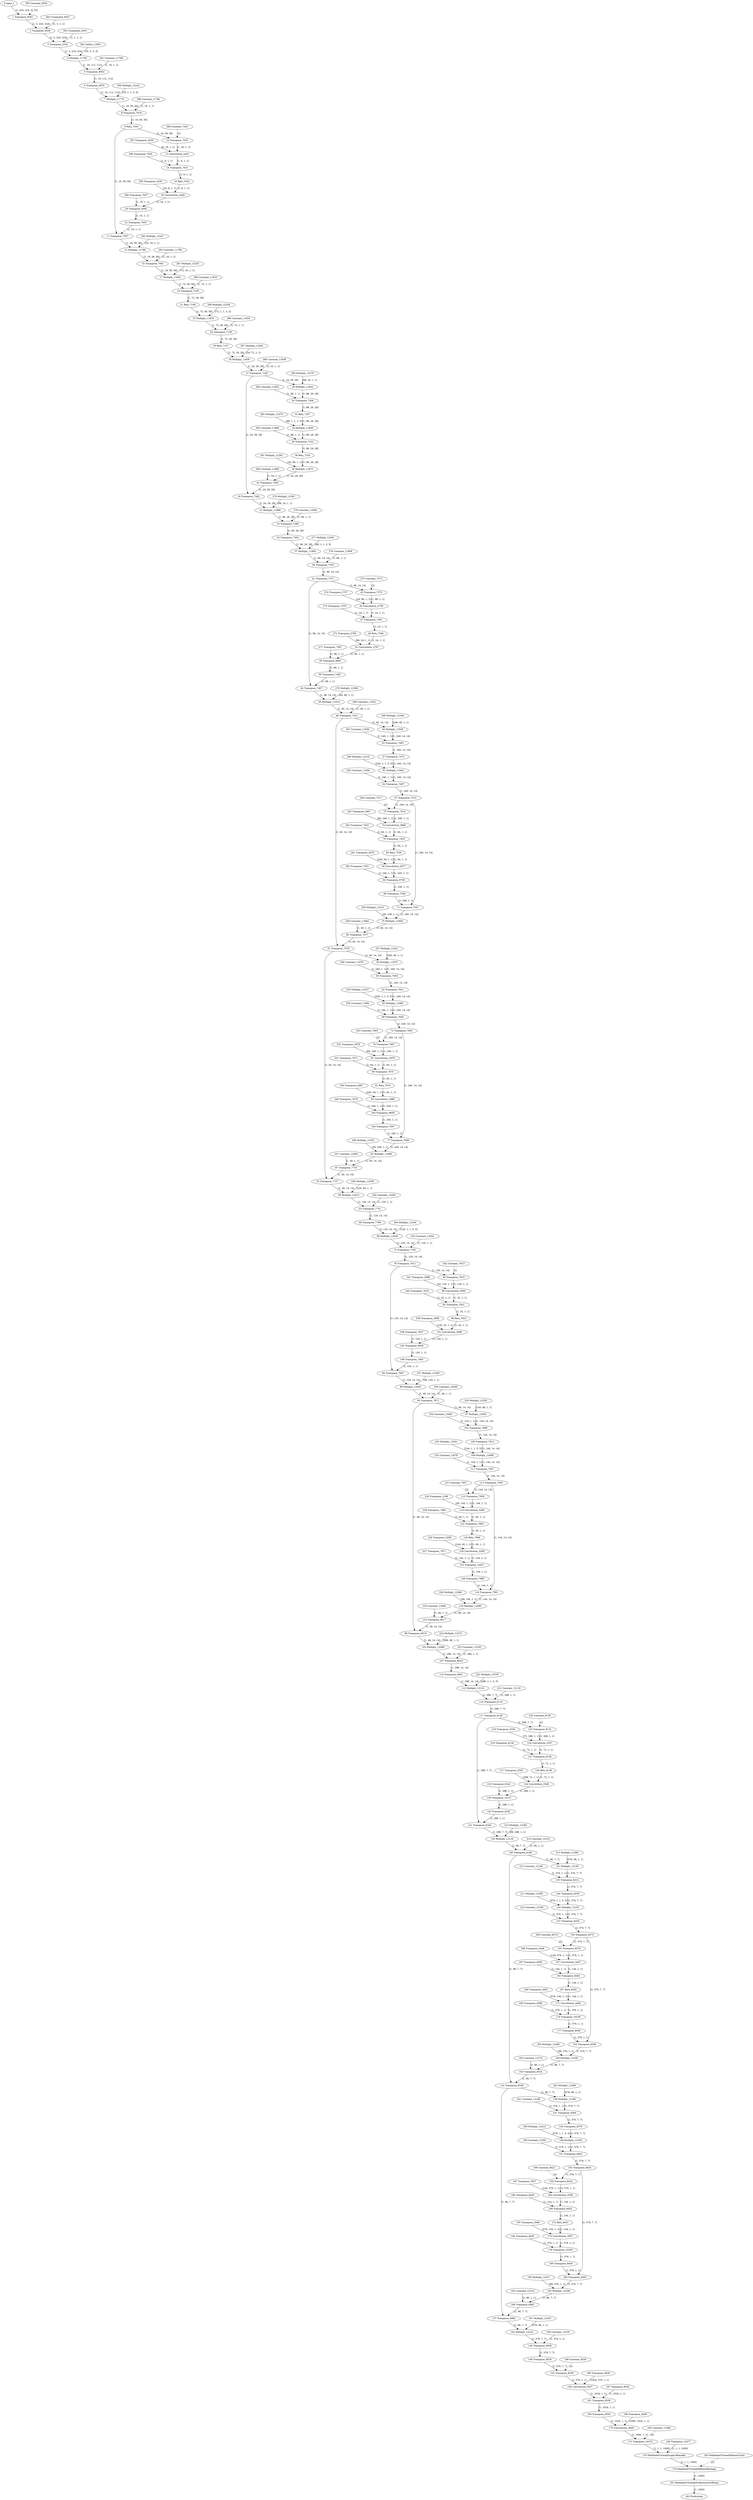 strict digraph  {
"0 input_1" [id=0, type=Parameter];
"1 Transpose_9545" [id=1, type=Transpose];
"2 Transpose_9539" [id=2, type=Multiply];
"3 Transpose_2342" [id=3, type=Add];
"4 Multiply_11760" [id=4, type=Convolution];
"5 Transpose_6952" [id=5, type=Add];
"6 Transpose_6970" [id=6, type=HSwish];
"7 Multiply_11774" [id=7, type=GroupConvolution];
"8 Transpose_7019" [id=8, type=Add];
"9 Relu_7020" [id=9, type=Relu];
"10 Transpose_7025" [id=10, type=ReduceMean];
"11 Transpose_7057" [id=11, type=Multiply];
"12 Convolution_2431" [id=12, type=Convolution];
"13 Multiply_11788" [id=13, type=Convolution];
"14 Transpose_7031" [id=14, type=Add];
"15 Transpose_7081" [id=15, type=Add];
"16 Relu_7032" [id=16, type=Relu];
"17 Multiply_11802" [id=17, type=Convolution];
"18 Convolution_2440" [id=18, type=Convolution];
"19 Transpose_7105" [id=19, type=Add];
"20 Transpose_9591" [id=20, type=Add];
"21 Relu_7106" [id=21, type=Relu];
"22 Transpose_7055" [id=22, type=HSigmoid];
"23 Multiply_11816" [id=23, type=GroupConvolution];
"24 Transpose_7156" [id=24, type=Add];
"25 Relu_7157" [id=25, type=Relu];
"26 Multiply_11830" [id=26, type=Convolution];
"27 Transpose_7182" [id=27, type=Add];
"28 Multiply_11844" [id=28, type=Convolution];
"29 Transpose_7262" [id=29, type=Add];
"30 Transpose_7206" [id=30, type=Add];
"31 Multiply_11886" [id=31, type=Convolution];
"32 Relu_7207" [id=32, type=Relu];
"33 Transpose_7286" [id=33, type=Add];
"34 Multiply_11858" [id=34, type=GroupConvolution];
"35 Transpose_7304" [id=35, type=HSwish];
"36 Transpose_7232" [id=36, type=Add];
"37 Multiply_11900" [id=37, type=GroupConvolution];
"38 Relu_7233" [id=38, type=Relu];
"39 Transpose_7353" [id=39, type=Add];
"40 Multiply_11872" [id=40, type=Convolution];
"41 Transpose_7371" [id=41, type=HSwish];
"42 Transpose_7260" [id=42, type=Add];
"43 Transpose_7375" [id=43, type=ReduceMean];
"44 Transpose_7407" [id=44, type=Multiply];
"45 Convolution_2758" [id=45, type=Convolution];
"46 Multiply_11914" [id=46, type=Convolution];
"47 Transpose_7381" [id=47, type=Add];
"48 Transpose_7431" [id=48, type=Add];
"49 Relu_7382" [id=49, type=Relu];
"50 Multiply_11928" [id=50, type=Convolution];
"51 Transpose_7579" [id=51, type=Add];
"52 Convolution_2767" [id=52, type=Convolution];
"53 Transpose_7455" [id=53, type=Add];
"54 Multiply_11970" [id=54, type=Convolution];
"55 Transpose_7727" [id=55, type=Add];
"56 Transpose_9691" [id=56, type=Add];
"57 Transpose_7473" [id=57, type=HSwish];
"58 Transpose_7603" [id=58, type=Add];
"59 Multiply_12012" [id=59, type=Convolution];
"60 Transpose_7405" [id=60, type=HSigmoid];
"61 Multiply_11942" [id=61, type=GroupConvolution];
"62 Transpose_7621" [id=62, type=HSwish];
"63 Transpose_7751" [id=63, type=Add];
"64 Transpose_7497" [id=64, type=Add];
"65 Multiply_11984" [id=65, type=GroupConvolution];
"66 Transpose_7769" [id=66, type=HSwish];
"67 Transpose_7515" [id=67, type=HSwish];
"68 Transpose_7645" [id=68, type=Add];
"69 Multiply_12026" [id=69, type=GroupConvolution];
"70 Transpose_7519" [id=70, type=ReduceMean];
"71 Transpose_7551" [id=71, type=Multiply];
"72 Transpose_7663" [id=72, type=HSwish];
"73 Transpose_7793" [id=73, type=Add];
"74 Convolution_2868" [id=74, type=Convolution];
"75 Multiply_11956" [id=75, type=Convolution];
"76 Transpose_7667" [id=76, type=ReduceMean];
"77 Transpose_7699" [id=77, type=Multiply];
"78 Transpose_7811" [id=78, type=HSwish];
"79 Transpose_7525" [id=79, type=Add];
"80 Transpose_7577" [id=80, type=Add];
"81 Convolution_2979" [id=81, type=Convolution];
"82 Multiply_11998" [id=82, type=Convolution];
"83 Transpose_7815" [id=83, type=ReduceMean];
"84 Transpose_7847" [id=84, type=Multiply];
"85 Relu_7526" [id=85, type=Relu];
"86 Transpose_7673" [id=86, type=Add];
"87 Transpose_7725" [id=87, type=Add];
"88 Convolution_3090" [id=88, type=Convolution];
"89 Multiply_12040" [id=89, type=Convolution];
"90 Convolution_2877" [id=90, type=Convolution];
"91 Relu_7674" [id=91, type=Relu];
"92 Transpose_7821" [id=92, type=Add];
"93 Transpose_7871" [id=93, type=Add];
"94 Transpose_9759" [id=94, type=Add];
"95 Convolution_2988" [id=95, type=Convolution];
"96 Relu_7822" [id=96, type=Relu];
"97 Multiply_12054" [id=97, type=Convolution];
"98 Transpose_8019" [id=98, type=Add];
"99 Transpose_7549" [id=99, type=HSigmoid];
"100 Transpose_9859" [id=100, type=Add];
"101 Convolution_3099" [id=101, type=Convolution];
"102 Transpose_7895" [id=102, type=Add];
"103 Multiply_12096" [id=103, type=Convolution];
"104 Transpose_7697" [id=104, type=HSigmoid];
"105 Transpose_9959" [id=105, type=Add];
"106 Transpose_7913" [id=106, type=HSwish];
"107 Transpose_8043" [id=107, type=Add];
"108 Transpose_7845" [id=108, type=HSigmoid];
"109 Multiply_12068" [id=109, type=GroupConvolution];
"110 Transpose_8061" [id=110, type=HSwish];
"111 Transpose_7937" [id=111, type=Add];
"112 Multiply_12110" [id=112, type=GroupConvolution];
"113 Transpose_7955" [id=113, type=HSwish];
"114 Transpose_8110" [id=114, type=Add];
"115 Transpose_7959" [id=115, type=ReduceMean];
"116 Transpose_7991" [id=116, type=Multiply];
"117 Transpose_8128" [id=117, type=HSwish];
"118 Convolution_3200" [id=118, type=Convolution];
"119 Multiply_12082" [id=119, type=Convolution];
"120 Transpose_8132" [id=120, type=ReduceMean];
"121 Transpose_8164" [id=121, type=Multiply];
"122 Transpose_7965" [id=122, type=Add];
"123 Transpose_8017" [id=123, type=Add];
"124 Convolution_3337" [id=124, type=Convolution];
"125 Multiply_12124" [id=125, type=Convolution];
"126 Relu_7966" [id=126, type=Relu];
"127 Transpose_8138" [id=127, type=Add];
"128 Transpose_8188" [id=128, type=Add];
"129 Convolution_3209" [id=129, type=Convolution];
"130 Relu_8139" [id=130, type=Relu];
"131 Multiply_12138" [id=131, type=Convolution];
"132 Transpose_8336" [id=132, type=Add];
"133 Transpose_10027" [id=133, type=Add];
"134 Convolution_3346" [id=134, type=Convolution];
"135 Transpose_8212" [id=135, type=Add];
"136 Multiply_12180" [id=136, type=Convolution];
"137 Transpose_8484" [id=137, type=Add];
"138 Transpose_7989" [id=138, type=HSigmoid];
"139 Transpose_10127" [id=139, type=Add];
"140 Transpose_8230" [id=140, type=HSwish];
"141 Transpose_8360" [id=141, type=Add];
"142 Multiply_12222" [id=142, type=Convolution];
"143 Transpose_8162" [id=143, type=HSigmoid];
"144 Multiply_12152" [id=144, type=GroupConvolution];
"145 Transpose_8378" [id=145, type=HSwish];
"146 Transpose_8508" [id=146, type=Add];
"147 Transpose_8254" [id=147, type=Add];
"148 Multiply_12194" [id=148, type=GroupConvolution];
"149 Transpose_8526" [id=149, type=HSwish];
"150 Transpose_8272" [id=150, type=HSwish];
"151 Transpose_8402" [id=151, type=Add];
"152 Transpose_8530" [id=152, type=ReduceMean];
"153 Transpose_8276" [id=153, type=ReduceMean];
"154 Transpose_8308" [id=154, type=Multiply];
"155 Transpose_8420" [id=155, type=HSwish];
"156 Convolution_3637" [id=156, type=Convolution];
"157 Convolution_3447" [id=157, type=Convolution];
"158 Multiply_12166" [id=158, type=Convolution];
"159 Transpose_8424" [id=159, type=ReduceMean];
"160 Transpose_8456" [id=160, type=Multiply];
"161 Transpose_8536" [id=161, type=Add];
"162 Transpose_8282" [id=162, type=Add];
"163 Transpose_8334" [id=163, type=Add];
"164 Convolution_3558" [id=164, type=Convolution];
"165 Multiply_12208" [id=165, type=Convolution];
"166 Transpose_8554" [id=166, type=HSwish];
"167 Relu_8283" [id=167, type=Relu];
"168 Transpose_8430" [id=168, type=Add];
"169 Transpose_8482" [id=169, type=Add];
"170 Convolution_3649" [id=170, type=Convolution];
"171 Convolution_3456" [id=171, type=Convolution];
"172 Relu_8431" [id=172, type=Relu];
"173 Transpose_10375" [id=173, type=Reshape];
"174 Transpose_10195" [id=174, type=Add];
"175 Convolution_3567" [id=175, type=Convolution];
"176 MobilenetV3small/Logits/BiasAdd" [id=176, type=Add];
"177 Transpose_8306" [id=177, type=HSigmoid];
"178 Transpose_10295" [id=178, type=Add];
"179 MobilenetV3small/flatten/Reshape" [id=179, type=Reshape];
"180 Transpose_8454" [id=180, type=HSigmoid];
"181 MobilenetV3small/Predictions/Softmax" [id=181, type=Softmax];
"182 Predictions" [id=182, type=Result];
"183 MobilenetV3small/flatten/Const" [id=183, type=Constant];
"184 Transpose_10377" [id=184, type=Constant];
"185 Constant_11480" [id=185, type=Constant];
"186 Transpose_3648" [id=186, type=Constant];
"187 Transpose_8534" [id=187, type=Constant];
"188 Transpose_3636" [id=188, type=Constant];
"189 Constant_8528" [id=189, type=Constant];
"190 Constant_12230" [id=190, type=Constant];
"191 Multiply_12423" [id=191, type=Constant];
"192 Constant_12216" [id=192, type=Constant];
"193 Multiply_12417" [id=193, type=Constant];
"194 Transpose_8436" [id=194, type=Constant];
"195 Transpose_3566" [id=195, type=Constant];
"196 Transpose_8428" [id=196, type=Constant];
"197 Transpose_3557" [id=197, type=Constant];
"198 Constant_8422" [id=198, type=Constant];
"199 Constant_12202" [id=199, type=Constant];
"200 Multiply_12412" [id=200, type=Constant];
"201 Constant_12188" [id=201, type=Constant];
"202 Multiply_12406" [id=202, type=Constant];
"203 Constant_12174" [id=203, type=Constant];
"204 Multiply_12400" [id=204, type=Constant];
"205 Transpose_8288" [id=205, type=Constant];
"206 Transpose_3455" [id=206, type=Constant];
"207 Transpose_8280" [id=207, type=Constant];
"208 Transpose_3446" [id=208, type=Constant];
"209 Constant_8274" [id=209, type=Constant];
"210 Constant_12160" [id=210, type=Constant];
"211 Multiply_12395" [id=211, type=Constant];
"212 Constant_12146" [id=212, type=Constant];
"213 Multiply_12389" [id=213, type=Constant];
"214 Constant_12132" [id=214, type=Constant];
"215 Multiply_12383" [id=215, type=Constant];
"216 Transpose_8144" [id=216, type=Constant];
"217 Transpose_3345" [id=217, type=Constant];
"218 Transpose_8136" [id=218, type=Constant];
"219 Transpose_3336" [id=219, type=Constant];
"220 Constant_8130" [id=220, type=Constant];
"221 Constant_12118" [id=221, type=Constant];
"222 Multiply_12378" [id=222, type=Constant];
"223 Constant_12104" [id=223, type=Constant];
"224 Multiply_12372" [id=224, type=Constant];
"225 Constant_12090" [id=225, type=Constant];
"226 Multiply_12366" [id=226, type=Constant];
"227 Transpose_7971" [id=227, type=Constant];
"228 Transpose_3208" [id=228, type=Constant];
"229 Transpose_7963" [id=229, type=Constant];
"230 Transpose_3199" [id=230, type=Constant];
"231 Constant_7957" [id=231, type=Constant];
"232 Constant_12076" [id=232, type=Constant];
"233 Multiply_12361" [id=233, type=Constant];
"234 Constant_12062" [id=234, type=Constant];
"235 Multiply_12355" [id=235, type=Constant];
"236 Constant_12048" [id=236, type=Constant];
"237 Multiply_12349" [id=237, type=Constant];
"238 Transpose_7827" [id=238, type=Constant];
"239 Transpose_3098" [id=239, type=Constant];
"240 Transpose_7819" [id=240, type=Constant];
"241 Transpose_3089" [id=241, type=Constant];
"242 Constant_7813" [id=242, type=Constant];
"243 Constant_12034" [id=243, type=Constant];
"244 Multiply_12344" [id=244, type=Constant];
"245 Constant_12020" [id=245, type=Constant];
"246 Multiply_12338" [id=246, type=Constant];
"247 Constant_12006" [id=247, type=Constant];
"248 Multiply_12332" [id=248, type=Constant];
"249 Transpose_7679" [id=249, type=Constant];
"250 Transpose_2987" [id=250, type=Constant];
"251 Transpose_7671" [id=251, type=Constant];
"252 Transpose_2978" [id=252, type=Constant];
"253 Constant_7665" [id=253, type=Constant];
"254 Constant_11992" [id=254, type=Constant];
"255 Multiply_12327" [id=255, type=Constant];
"256 Constant_11978" [id=256, type=Constant];
"257 Multiply_12321" [id=257, type=Constant];
"258 Constant_11964" [id=258, type=Constant];
"259 Multiply_12315" [id=259, type=Constant];
"260 Transpose_7531" [id=260, type=Constant];
"261 Transpose_2876" [id=261, type=Constant];
"262 Transpose_7523" [id=262, type=Constant];
"263 Transpose_2867" [id=263, type=Constant];
"264 Constant_7517" [id=264, type=Constant];
"265 Constant_11950" [id=265, type=Constant];
"266 Multiply_12310" [id=266, type=Constant];
"267 Constant_11936" [id=267, type=Constant];
"268 Multiply_12304" [id=268, type=Constant];
"269 Constant_11922" [id=269, type=Constant];
"270 Multiply_12298" [id=270, type=Constant];
"271 Transpose_7387" [id=271, type=Constant];
"272 Transpose_2766" [id=272, type=Constant];
"273 Transpose_7379" [id=273, type=Constant];
"274 Transpose_2757" [id=274, type=Constant];
"275 Constant_7373" [id=275, type=Constant];
"276 Constant_11908" [id=276, type=Constant];
"277 Multiply_12293" [id=277, type=Constant];
"278 Constant_11894" [id=278, type=Constant];
"279 Multiply_12287" [id=279, type=Constant];
"280 Constant_11880" [id=280, type=Constant];
"281 Multiply_12281" [id=281, type=Constant];
"282 Constant_11866" [id=282, type=Constant];
"283 Multiply_12276" [id=283, type=Constant];
"284 Constant_11852" [id=284, type=Constant];
"285 Multiply_12270" [id=285, type=Constant];
"286 Constant_11838" [id=286, type=Constant];
"287 Multiply_12264" [id=287, type=Constant];
"288 Constant_11824" [id=288, type=Constant];
"289 Multiply_12259" [id=289, type=Constant];
"290 Constant_11810" [id=290, type=Constant];
"291 Multiply_12253" [id=291, type=Constant];
"292 Constant_11796" [id=292, type=Constant];
"293 Multiply_12247" [id=293, type=Constant];
"294 Transpose_7037" [id=294, type=Constant];
"295 Transpose_2439" [id=295, type=Constant];
"296 Transpose_7029" [id=296, type=Constant];
"297 Transpose_2430" [id=297, type=Constant];
"298 Constant_7023" [id=298, type=Constant];
"299 Constant_11782" [id=299, type=Constant];
"300 Multiply_12242" [id=300, type=Constant];
"301 Constant_11768" [id=301, type=Constant];
"302 Gather_12661" [id=302, type=Constant];
"303 Unsqueeze_9541" [id=303, type=Constant];
"304 Unsqueeze_9547" [id=304, type=Constant];
"305 Constant_9544" [id=305, type=Constant];
"0 input_1" -> "1 Transpose_9545"  [label="[1, 224, 224, 3]", style=solid];
"1 Transpose_9545" -> "2 Transpose_9539"  [label="[1, 3, 224, 224]", style=solid];
"2 Transpose_9539" -> "3 Transpose_2342"  [label="[1, 3, 224, 224]", style=solid];
"3 Transpose_2342" -> "4 Multiply_11760"  [label="[1, 3, 224, 224]", style=solid];
"4 Multiply_11760" -> "5 Transpose_6952"  [label="[1, 16, 112, 112]", style=solid];
"5 Transpose_6952" -> "6 Transpose_6970"  [label="[1, 16, 112, 112]", style=solid];
"6 Transpose_6970" -> "7 Multiply_11774"  [label="[1, 16, 112, 112]", style=solid];
"7 Multiply_11774" -> "8 Transpose_7019"  [label="[1, 16, 56, 56]", style=solid];
"8 Transpose_7019" -> "9 Relu_7020"  [label="[1, 16, 56, 56]", style=solid];
"9 Relu_7020" -> "10 Transpose_7025"  [label="[1, 16, 56, 56]", style=solid];
"9 Relu_7020" -> "11 Transpose_7057"  [label="[1, 16, 56, 56]", style=solid];
"10 Transpose_7025" -> "12 Convolution_2431"  [label="[1, 16, 1, 1]", style=solid];
"11 Transpose_7057" -> "13 Multiply_11788"  [label="[1, 16, 56, 56]", style=solid];
"12 Convolution_2431" -> "14 Transpose_7031"  [label="[1, 8, 1, 1]", style=solid];
"13 Multiply_11788" -> "15 Transpose_7081"  [label="[1, 16, 56, 56]", style=solid];
"14 Transpose_7031" -> "16 Relu_7032"  [label="[1, 8, 1, 1]", style=solid];
"15 Transpose_7081" -> "17 Multiply_11802"  [label="[1, 16, 56, 56]", style=solid];
"16 Relu_7032" -> "18 Convolution_2440"  [label="[1, 8, 1, 1]", style=solid];
"17 Multiply_11802" -> "19 Transpose_7105"  [label="[1, 72, 56, 56]", style=solid];
"18 Convolution_2440" -> "20 Transpose_9591"  [label="[1, 16, 1, 1]", style=solid];
"19 Transpose_7105" -> "21 Relu_7106"  [label="[1, 72, 56, 56]", style=solid];
"20 Transpose_9591" -> "22 Transpose_7055"  [label="[1, 16, 1, 1]", style=solid];
"21 Relu_7106" -> "23 Multiply_11816"  [label="[1, 72, 56, 56]", style=solid];
"22 Transpose_7055" -> "11 Transpose_7057"  [label="[1, 16, 1, 1]", style=solid];
"23 Multiply_11816" -> "24 Transpose_7156"  [label="[1, 72, 28, 28]", style=solid];
"24 Transpose_7156" -> "25 Relu_7157"  [label="[1, 72, 28, 28]", style=solid];
"25 Relu_7157" -> "26 Multiply_11830"  [label="[1, 72, 28, 28]", style=solid];
"26 Multiply_11830" -> "27 Transpose_7182"  [label="[1, 24, 28, 28]", style=solid];
"27 Transpose_7182" -> "28 Multiply_11844"  [label="[1, 24, 28, 28]", style=solid];
"27 Transpose_7182" -> "29 Transpose_7262"  [label="[1, 24, 28, 28]", style=solid];
"28 Multiply_11844" -> "30 Transpose_7206"  [label="[1, 88, 28, 28]", style=solid];
"29 Transpose_7262" -> "31 Multiply_11886"  [label="[1, 24, 28, 28]", style=solid];
"30 Transpose_7206" -> "32 Relu_7207"  [label="[1, 88, 28, 28]", style=solid];
"31 Multiply_11886" -> "33 Transpose_7286"  [label="[1, 96, 28, 28]", style=solid];
"32 Relu_7207" -> "34 Multiply_11858"  [label="[1, 88, 28, 28]", style=solid];
"33 Transpose_7286" -> "35 Transpose_7304"  [label="[1, 96, 28, 28]", style=solid];
"34 Multiply_11858" -> "36 Transpose_7232"  [label="[1, 88, 28, 28]", style=solid];
"35 Transpose_7304" -> "37 Multiply_11900"  [label="[1, 96, 28, 28]", style=solid];
"36 Transpose_7232" -> "38 Relu_7233"  [label="[1, 88, 28, 28]", style=solid];
"37 Multiply_11900" -> "39 Transpose_7353"  [label="[1, 96, 14, 14]", style=solid];
"38 Relu_7233" -> "40 Multiply_11872"  [label="[1, 88, 28, 28]", style=solid];
"39 Transpose_7353" -> "41 Transpose_7371"  [label="[1, 96, 14, 14]", style=solid];
"40 Multiply_11872" -> "42 Transpose_7260"  [label="[1, 24, 28, 28]", style=solid];
"41 Transpose_7371" -> "43 Transpose_7375"  [label="[1, 96, 14, 14]", style=solid];
"41 Transpose_7371" -> "44 Transpose_7407"  [label="[1, 96, 14, 14]", style=solid];
"42 Transpose_7260" -> "29 Transpose_7262"  [label="[1, 24, 28, 28]", style=solid];
"43 Transpose_7375" -> "45 Convolution_2758"  [label="[1, 96, 1, 1]", style=solid];
"44 Transpose_7407" -> "46 Multiply_11914"  [label="[1, 96, 14, 14]", style=solid];
"45 Convolution_2758" -> "47 Transpose_7381"  [label="[1, 24, 1, 1]", style=solid];
"46 Multiply_11914" -> "48 Transpose_7431"  [label="[1, 40, 14, 14]", style=solid];
"47 Transpose_7381" -> "49 Relu_7382"  [label="[1, 24, 1, 1]", style=solid];
"48 Transpose_7431" -> "50 Multiply_11928"  [label="[1, 40, 14, 14]", style=solid];
"48 Transpose_7431" -> "51 Transpose_7579"  [label="[1, 40, 14, 14]", style=solid];
"49 Relu_7382" -> "52 Convolution_2767"  [label="[1, 24, 1, 1]", style=solid];
"50 Multiply_11928" -> "53 Transpose_7455"  [label="[1, 240, 14, 14]", style=solid];
"51 Transpose_7579" -> "54 Multiply_11970"  [label="[1, 40, 14, 14]", style=solid];
"51 Transpose_7579" -> "55 Transpose_7727"  [label="[1, 40, 14, 14]", style=solid];
"52 Convolution_2767" -> "56 Transpose_9691"  [label="[1, 96, 1, 1]", style=solid];
"53 Transpose_7455" -> "57 Transpose_7473"  [label="[1, 240, 14, 14]", style=solid];
"54 Multiply_11970" -> "58 Transpose_7603"  [label="[1, 240, 14, 14]", style=solid];
"55 Transpose_7727" -> "59 Multiply_12012"  [label="[1, 40, 14, 14]", style=solid];
"56 Transpose_9691" -> "60 Transpose_7405"  [label="[1, 96, 1, 1]", style=solid];
"57 Transpose_7473" -> "61 Multiply_11942"  [label="[1, 240, 14, 14]", style=solid];
"58 Transpose_7603" -> "62 Transpose_7621"  [label="[1, 240, 14, 14]", style=solid];
"59 Multiply_12012" -> "63 Transpose_7751"  [label="[1, 120, 14, 14]", style=solid];
"60 Transpose_7405" -> "44 Transpose_7407"  [label="[1, 96, 1, 1]", style=solid];
"61 Multiply_11942" -> "64 Transpose_7497"  [label="[1, 240, 14, 14]", style=solid];
"62 Transpose_7621" -> "65 Multiply_11984"  [label="[1, 240, 14, 14]", style=solid];
"63 Transpose_7751" -> "66 Transpose_7769"  [label="[1, 120, 14, 14]", style=solid];
"64 Transpose_7497" -> "67 Transpose_7515"  [label="[1, 240, 14, 14]", style=solid];
"65 Multiply_11984" -> "68 Transpose_7645"  [label="[1, 240, 14, 14]", style=solid];
"66 Transpose_7769" -> "69 Multiply_12026"  [label="[1, 120, 14, 14]", style=solid];
"67 Transpose_7515" -> "70 Transpose_7519"  [label="[1, 240, 14, 14]", style=solid];
"67 Transpose_7515" -> "71 Transpose_7551"  [label="[1, 240, 14, 14]", style=solid];
"68 Transpose_7645" -> "72 Transpose_7663"  [label="[1, 240, 14, 14]", style=solid];
"69 Multiply_12026" -> "73 Transpose_7793"  [label="[1, 120, 14, 14]", style=solid];
"70 Transpose_7519" -> "74 Convolution_2868"  [label="[1, 240, 1, 1]", style=solid];
"71 Transpose_7551" -> "75 Multiply_11956"  [label="[1, 240, 14, 14]", style=solid];
"72 Transpose_7663" -> "76 Transpose_7667"  [label="[1, 240, 14, 14]", style=solid];
"72 Transpose_7663" -> "77 Transpose_7699"  [label="[1, 240, 14, 14]", style=solid];
"73 Transpose_7793" -> "78 Transpose_7811"  [label="[1, 120, 14, 14]", style=solid];
"74 Convolution_2868" -> "79 Transpose_7525"  [label="[1, 64, 1, 1]", style=solid];
"75 Multiply_11956" -> "80 Transpose_7577"  [label="[1, 40, 14, 14]", style=solid];
"76 Transpose_7667" -> "81 Convolution_2979"  [label="[1, 240, 1, 1]", style=solid];
"77 Transpose_7699" -> "82 Multiply_11998"  [label="[1, 240, 14, 14]", style=solid];
"78 Transpose_7811" -> "83 Transpose_7815"  [label="[1, 120, 14, 14]", style=solid];
"78 Transpose_7811" -> "84 Transpose_7847"  [label="[1, 120, 14, 14]", style=solid];
"79 Transpose_7525" -> "85 Relu_7526"  [label="[1, 64, 1, 1]", style=solid];
"80 Transpose_7577" -> "51 Transpose_7579"  [label="[1, 40, 14, 14]", style=solid];
"81 Convolution_2979" -> "86 Transpose_7673"  [label="[1, 64, 1, 1]", style=solid];
"82 Multiply_11998" -> "87 Transpose_7725"  [label="[1, 40, 14, 14]", style=solid];
"83 Transpose_7815" -> "88 Convolution_3090"  [label="[1, 120, 1, 1]", style=solid];
"84 Transpose_7847" -> "89 Multiply_12040"  [label="[1, 120, 14, 14]", style=solid];
"85 Relu_7526" -> "90 Convolution_2877"  [label="[1, 64, 1, 1]", style=solid];
"86 Transpose_7673" -> "91 Relu_7674"  [label="[1, 64, 1, 1]", style=solid];
"87 Transpose_7725" -> "55 Transpose_7727"  [label="[1, 40, 14, 14]", style=solid];
"88 Convolution_3090" -> "92 Transpose_7821"  [label="[1, 32, 1, 1]", style=solid];
"89 Multiply_12040" -> "93 Transpose_7871"  [label="[1, 48, 14, 14]", style=solid];
"90 Convolution_2877" -> "94 Transpose_9759"  [label="[1, 240, 1, 1]", style=solid];
"91 Relu_7674" -> "95 Convolution_2988"  [label="[1, 64, 1, 1]", style=solid];
"92 Transpose_7821" -> "96 Relu_7822"  [label="[1, 32, 1, 1]", style=solid];
"93 Transpose_7871" -> "97 Multiply_12054"  [label="[1, 48, 14, 14]", style=solid];
"93 Transpose_7871" -> "98 Transpose_8019"  [label="[1, 48, 14, 14]", style=solid];
"94 Transpose_9759" -> "99 Transpose_7549"  [label="[1, 240, 1, 1]", style=solid];
"95 Convolution_2988" -> "100 Transpose_9859"  [label="[1, 240, 1, 1]", style=solid];
"96 Relu_7822" -> "101 Convolution_3099"  [label="[1, 32, 1, 1]", style=solid];
"97 Multiply_12054" -> "102 Transpose_7895"  [label="[1, 144, 14, 14]", style=solid];
"98 Transpose_8019" -> "103 Multiply_12096"  [label="[1, 48, 14, 14]", style=solid];
"99 Transpose_7549" -> "71 Transpose_7551"  [label="[1, 240, 1, 1]", style=solid];
"100 Transpose_9859" -> "104 Transpose_7697"  [label="[1, 240, 1, 1]", style=solid];
"101 Convolution_3099" -> "105 Transpose_9959"  [label="[1, 120, 1, 1]", style=solid];
"102 Transpose_7895" -> "106 Transpose_7913"  [label="[1, 144, 14, 14]", style=solid];
"103 Multiply_12096" -> "107 Transpose_8043"  [label="[1, 288, 14, 14]", style=solid];
"104 Transpose_7697" -> "77 Transpose_7699"  [label="[1, 240, 1, 1]", style=solid];
"105 Transpose_9959" -> "108 Transpose_7845"  [label="[1, 120, 1, 1]", style=solid];
"106 Transpose_7913" -> "109 Multiply_12068"  [label="[1, 144, 14, 14]", style=solid];
"107 Transpose_8043" -> "110 Transpose_8061"  [label="[1, 288, 14, 14]", style=solid];
"108 Transpose_7845" -> "84 Transpose_7847"  [label="[1, 120, 1, 1]", style=solid];
"109 Multiply_12068" -> "111 Transpose_7937"  [label="[1, 144, 14, 14]", style=solid];
"110 Transpose_8061" -> "112 Multiply_12110"  [label="[1, 288, 14, 14]", style=solid];
"111 Transpose_7937" -> "113 Transpose_7955"  [label="[1, 144, 14, 14]", style=solid];
"112 Multiply_12110" -> "114 Transpose_8110"  [label="[1, 288, 7, 7]", style=solid];
"113 Transpose_7955" -> "115 Transpose_7959"  [label="[1, 144, 14, 14]", style=solid];
"113 Transpose_7955" -> "116 Transpose_7991"  [label="[1, 144, 14, 14]", style=solid];
"114 Transpose_8110" -> "117 Transpose_8128"  [label="[1, 288, 7, 7]", style=solid];
"115 Transpose_7959" -> "118 Convolution_3200"  [label="[1, 144, 1, 1]", style=solid];
"116 Transpose_7991" -> "119 Multiply_12082"  [label="[1, 144, 14, 14]", style=solid];
"117 Transpose_8128" -> "120 Transpose_8132"  [label="[1, 288, 7, 7]", style=solid];
"117 Transpose_8128" -> "121 Transpose_8164"  [label="[1, 288, 7, 7]", style=solid];
"118 Convolution_3200" -> "122 Transpose_7965"  [label="[1, 40, 1, 1]", style=solid];
"119 Multiply_12082" -> "123 Transpose_8017"  [label="[1, 48, 14, 14]", style=solid];
"120 Transpose_8132" -> "124 Convolution_3337"  [label="[1, 288, 1, 1]", style=solid];
"121 Transpose_8164" -> "125 Multiply_12124"  [label="[1, 288, 7, 7]", style=solid];
"122 Transpose_7965" -> "126 Relu_7966"  [label="[1, 40, 1, 1]", style=solid];
"123 Transpose_8017" -> "98 Transpose_8019"  [label="[1, 48, 14, 14]", style=solid];
"124 Convolution_3337" -> "127 Transpose_8138"  [label="[1, 72, 1, 1]", style=solid];
"125 Multiply_12124" -> "128 Transpose_8188"  [label="[1, 96, 7, 7]", style=solid];
"126 Relu_7966" -> "129 Convolution_3209"  [label="[1, 40, 1, 1]", style=solid];
"127 Transpose_8138" -> "130 Relu_8139"  [label="[1, 72, 1, 1]", style=solid];
"128 Transpose_8188" -> "131 Multiply_12138"  [label="[1, 96, 7, 7]", style=solid];
"128 Transpose_8188" -> "132 Transpose_8336"  [label="[1, 96, 7, 7]", style=solid];
"129 Convolution_3209" -> "133 Transpose_10027"  [label="[1, 144, 1, 1]", style=solid];
"130 Relu_8139" -> "134 Convolution_3346"  [label="[1, 72, 1, 1]", style=solid];
"131 Multiply_12138" -> "135 Transpose_8212"  [label="[1, 576, 7, 7]", style=solid];
"132 Transpose_8336" -> "136 Multiply_12180"  [label="[1, 96, 7, 7]", style=solid];
"132 Transpose_8336" -> "137 Transpose_8484"  [label="[1, 96, 7, 7]", style=solid];
"133 Transpose_10027" -> "138 Transpose_7989"  [label="[1, 144, 1, 1]", style=solid];
"134 Convolution_3346" -> "139 Transpose_10127"  [label="[1, 288, 1, 1]", style=solid];
"135 Transpose_8212" -> "140 Transpose_8230"  [label="[1, 576, 7, 7]", style=solid];
"136 Multiply_12180" -> "141 Transpose_8360"  [label="[1, 576, 7, 7]", style=solid];
"137 Transpose_8484" -> "142 Multiply_12222"  [label="[1, 96, 7, 7]", style=solid];
"138 Transpose_7989" -> "116 Transpose_7991"  [label="[1, 144, 1, 1]", style=solid];
"139 Transpose_10127" -> "143 Transpose_8162"  [label="[1, 288, 1, 1]", style=solid];
"140 Transpose_8230" -> "144 Multiply_12152"  [label="[1, 576, 7, 7]", style=solid];
"141 Transpose_8360" -> "145 Transpose_8378"  [label="[1, 576, 7, 7]", style=solid];
"142 Multiply_12222" -> "146 Transpose_8508"  [label="[1, 576, 7, 7]", style=solid];
"143 Transpose_8162" -> "121 Transpose_8164"  [label="[1, 288, 1, 1]", style=solid];
"144 Multiply_12152" -> "147 Transpose_8254"  [label="[1, 576, 7, 7]", style=solid];
"145 Transpose_8378" -> "148 Multiply_12194"  [label="[1, 576, 7, 7]", style=solid];
"146 Transpose_8508" -> "149 Transpose_8526"  [label="[1, 576, 7, 7]", style=solid];
"147 Transpose_8254" -> "150 Transpose_8272"  [label="[1, 576, 7, 7]", style=solid];
"148 Multiply_12194" -> "151 Transpose_8402"  [label="[1, 576, 7, 7]", style=solid];
"149 Transpose_8526" -> "152 Transpose_8530"  [label="[1, 576, 7, 7]", style=solid];
"150 Transpose_8272" -> "153 Transpose_8276"  [label="[1, 576, 7, 7]", style=solid];
"150 Transpose_8272" -> "154 Transpose_8308"  [label="[1, 576, 7, 7]", style=solid];
"151 Transpose_8402" -> "155 Transpose_8420"  [label="[1, 576, 7, 7]", style=solid];
"152 Transpose_8530" -> "156 Convolution_3637"  [label="[1, 576, 1, 1]", style=solid];
"153 Transpose_8276" -> "157 Convolution_3447"  [label="[1, 576, 1, 1]", style=solid];
"154 Transpose_8308" -> "158 Multiply_12166"  [label="[1, 576, 7, 7]", style=solid];
"155 Transpose_8420" -> "159 Transpose_8424"  [label="[1, 576, 7, 7]", style=solid];
"155 Transpose_8420" -> "160 Transpose_8456"  [label="[1, 576, 7, 7]", style=solid];
"156 Convolution_3637" -> "161 Transpose_8536"  [label="[1, 1024, 1, 1]", style=solid];
"157 Convolution_3447" -> "162 Transpose_8282"  [label="[1, 144, 1, 1]", style=solid];
"158 Multiply_12166" -> "163 Transpose_8334"  [label="[1, 96, 7, 7]", style=solid];
"159 Transpose_8424" -> "164 Convolution_3558"  [label="[1, 576, 1, 1]", style=solid];
"160 Transpose_8456" -> "165 Multiply_12208"  [label="[1, 576, 7, 7]", style=solid];
"161 Transpose_8536" -> "166 Transpose_8554"  [label="[1, 1024, 1, 1]", style=solid];
"162 Transpose_8282" -> "167 Relu_8283"  [label="[1, 144, 1, 1]", style=solid];
"163 Transpose_8334" -> "132 Transpose_8336"  [label="[1, 96, 7, 7]", style=solid];
"164 Convolution_3558" -> "168 Transpose_8430"  [label="[1, 144, 1, 1]", style=solid];
"165 Multiply_12208" -> "169 Transpose_8482"  [label="[1, 96, 7, 7]", style=solid];
"166 Transpose_8554" -> "170 Convolution_3649"  [label="[1, 1024, 1, 1]", style=solid];
"167 Relu_8283" -> "171 Convolution_3456"  [label="[1, 144, 1, 1]", style=solid];
"168 Transpose_8430" -> "172 Relu_8431"  [label="[1, 144, 1, 1]", style=solid];
"169 Transpose_8482" -> "137 Transpose_8484"  [label="[1, 96, 7, 7]", style=solid];
"170 Convolution_3649" -> "173 Transpose_10375"  [label="[1, 1000, 1, 1]", style=solid];
"171 Convolution_3456" -> "174 Transpose_10195"  [label="[1, 576, 1, 1]", style=solid];
"172 Relu_8431" -> "175 Convolution_3567"  [label="[1, 144, 1, 1]", style=solid];
"173 Transpose_10375" -> "176 MobilenetV3small/Logits/BiasAdd"  [label="[1, 1, 1, 1000]", style=solid];
"174 Transpose_10195" -> "177 Transpose_8306"  [label="[1, 576, 1, 1]", style=solid];
"175 Convolution_3567" -> "178 Transpose_10295"  [label="[1, 576, 1, 1]", style=solid];
"176 MobilenetV3small/Logits/BiasAdd" -> "179 MobilenetV3small/flatten/Reshape"  [label="[1, 1, 1, 1000]", style=solid];
"177 Transpose_8306" -> "154 Transpose_8308"  [label="[1, 576, 1, 1]", style=solid];
"178 Transpose_10295" -> "180 Transpose_8454"  [label="[1, 576, 1, 1]", style=solid];
"179 MobilenetV3small/flatten/Reshape" -> "181 MobilenetV3small/Predictions/Softmax"  [label="[1, 1000]", style=solid];
"180 Transpose_8454" -> "160 Transpose_8456"  [label="[1, 576, 1, 1]", style=solid];
"181 MobilenetV3small/Predictions/Softmax" -> "182 Predictions"  [label="[1, 1000]", style=solid];
"183 MobilenetV3small/flatten/Const" -> "179 MobilenetV3small/flatten/Reshape"  [label="[2]", style=dashed];
"184 Transpose_10377" -> "176 MobilenetV3small/Logits/BiasAdd"  [label="[1, 1, 1, 1000]", style=solid];
"185 Constant_11480" -> "173 Transpose_10375"  [label="[4]", style=dashed];
"186 Transpose_3648" -> "170 Convolution_3649"  [label="[1000, 1024, 1, 1]", style=solid];
"187 Transpose_8534" -> "161 Transpose_8536"  [label="[1, 1024, 1, 1]", style=solid];
"188 Transpose_3636" -> "156 Convolution_3637"  [label="[1024, 576, 1, 1]", style=solid];
"189 Constant_8528" -> "152 Transpose_8530"  [label="[2]", style=dashed];
"190 Constant_12230" -> "146 Transpose_8508"  [label="[1, 576, 1, 1]", style=solid];
"191 Multiply_12423" -> "142 Multiply_12222"  [label="[576, 96, 1, 1]", style=solid];
"192 Constant_12216" -> "169 Transpose_8482"  [label="[1, 96, 1, 1]", style=solid];
"193 Multiply_12417" -> "165 Multiply_12208"  [label="[96, 576, 1, 1]", style=solid];
"194 Transpose_8436" -> "178 Transpose_10295"  [label="[1, 576, 1, 1]", style=solid];
"195 Transpose_3566" -> "175 Convolution_3567"  [label="[576, 144, 1, 1]", style=solid];
"196 Transpose_8428" -> "168 Transpose_8430"  [label="[1, 144, 1, 1]", style=solid];
"197 Transpose_3557" -> "164 Convolution_3558"  [label="[144, 576, 1, 1]", style=solid];
"198 Constant_8422" -> "159 Transpose_8424"  [label="[2]", style=dashed];
"199 Constant_12202" -> "151 Transpose_8402"  [label="[1, 576, 1, 1]", style=solid];
"200 Multiply_12412" -> "148 Multiply_12194"  [label="[576, 1, 1, 5, 5]", style=solid];
"201 Constant_12188" -> "141 Transpose_8360"  [label="[1, 576, 1, 1]", style=solid];
"202 Multiply_12406" -> "136 Multiply_12180"  [label="[576, 96, 1, 1]", style=solid];
"203 Constant_12174" -> "163 Transpose_8334"  [label="[1, 96, 1, 1]", style=solid];
"204 Multiply_12400" -> "158 Multiply_12166"  [label="[96, 576, 1, 1]", style=solid];
"205 Transpose_8288" -> "174 Transpose_10195"  [label="[1, 576, 1, 1]", style=solid];
"206 Transpose_3455" -> "171 Convolution_3456"  [label="[576, 144, 1, 1]", style=solid];
"207 Transpose_8280" -> "162 Transpose_8282"  [label="[1, 144, 1, 1]", style=solid];
"208 Transpose_3446" -> "157 Convolution_3447"  [label="[144, 576, 1, 1]", style=solid];
"209 Constant_8274" -> "153 Transpose_8276"  [label="[2]", style=dashed];
"210 Constant_12160" -> "147 Transpose_8254"  [label="[1, 576, 1, 1]", style=solid];
"211 Multiply_12395" -> "144 Multiply_12152"  [label="[576, 1, 1, 5, 5]", style=solid];
"212 Constant_12146" -> "135 Transpose_8212"  [label="[1, 576, 1, 1]", style=solid];
"213 Multiply_12389" -> "131 Multiply_12138"  [label="[576, 96, 1, 1]", style=solid];
"214 Constant_12132" -> "128 Transpose_8188"  [label="[1, 96, 1, 1]", style=solid];
"215 Multiply_12383" -> "125 Multiply_12124"  [label="[96, 288, 1, 1]", style=solid];
"216 Transpose_8144" -> "139 Transpose_10127"  [label="[1, 288, 1, 1]", style=solid];
"217 Transpose_3345" -> "134 Convolution_3346"  [label="[288, 72, 1, 1]", style=solid];
"218 Transpose_8136" -> "127 Transpose_8138"  [label="[1, 72, 1, 1]", style=solid];
"219 Transpose_3336" -> "124 Convolution_3337"  [label="[72, 288, 1, 1]", style=solid];
"220 Constant_8130" -> "120 Transpose_8132"  [label="[2]", style=dashed];
"221 Constant_12118" -> "114 Transpose_8110"  [label="[1, 288, 1, 1]", style=solid];
"222 Multiply_12378" -> "112 Multiply_12110"  [label="[288, 1, 1, 5, 5]", style=solid];
"223 Constant_12104" -> "107 Transpose_8043"  [label="[1, 288, 1, 1]", style=solid];
"224 Multiply_12372" -> "103 Multiply_12096"  [label="[288, 48, 1, 1]", style=solid];
"225 Constant_12090" -> "123 Transpose_8017"  [label="[1, 48, 1, 1]", style=solid];
"226 Multiply_12366" -> "119 Multiply_12082"  [label="[48, 144, 1, 1]", style=solid];
"227 Transpose_7971" -> "133 Transpose_10027"  [label="[1, 144, 1, 1]", style=solid];
"228 Transpose_3208" -> "129 Convolution_3209"  [label="[144, 40, 1, 1]", style=solid];
"229 Transpose_7963" -> "122 Transpose_7965"  [label="[1, 40, 1, 1]", style=solid];
"230 Transpose_3199" -> "118 Convolution_3200"  [label="[40, 144, 1, 1]", style=solid];
"231 Constant_7957" -> "115 Transpose_7959"  [label="[2]", style=dashed];
"232 Constant_12076" -> "111 Transpose_7937"  [label="[1, 144, 1, 1]", style=solid];
"233 Multiply_12361" -> "109 Multiply_12068"  [label="[144, 1, 1, 5, 5]", style=solid];
"234 Constant_12062" -> "102 Transpose_7895"  [label="[1, 144, 1, 1]", style=solid];
"235 Multiply_12355" -> "97 Multiply_12054"  [label="[144, 48, 1, 1]", style=solid];
"236 Constant_12048" -> "93 Transpose_7871"  [label="[1, 48, 1, 1]", style=solid];
"237 Multiply_12349" -> "89 Multiply_12040"  [label="[48, 120, 1, 1]", style=solid];
"238 Transpose_7827" -> "105 Transpose_9959"  [label="[1, 120, 1, 1]", style=solid];
"239 Transpose_3098" -> "101 Convolution_3099"  [label="[120, 32, 1, 1]", style=solid];
"240 Transpose_7819" -> "92 Transpose_7821"  [label="[1, 32, 1, 1]", style=solid];
"241 Transpose_3089" -> "88 Convolution_3090"  [label="[32, 120, 1, 1]", style=solid];
"242 Constant_7813" -> "83 Transpose_7815"  [label="[2]", style=dashed];
"243 Constant_12034" -> "73 Transpose_7793"  [label="[1, 120, 1, 1]", style=solid];
"244 Multiply_12344" -> "69 Multiply_12026"  [label="[120, 1, 1, 5, 5]", style=solid];
"245 Constant_12020" -> "63 Transpose_7751"  [label="[1, 120, 1, 1]", style=solid];
"246 Multiply_12338" -> "59 Multiply_12012"  [label="[120, 40, 1, 1]", style=solid];
"247 Constant_12006" -> "87 Transpose_7725"  [label="[1, 40, 1, 1]", style=solid];
"248 Multiply_12332" -> "82 Multiply_11998"  [label="[40, 240, 1, 1]", style=solid];
"249 Transpose_7679" -> "100 Transpose_9859"  [label="[1, 240, 1, 1]", style=solid];
"250 Transpose_2987" -> "95 Convolution_2988"  [label="[240, 64, 1, 1]", style=solid];
"251 Transpose_7671" -> "86 Transpose_7673"  [label="[1, 64, 1, 1]", style=solid];
"252 Transpose_2978" -> "81 Convolution_2979"  [label="[64, 240, 1, 1]", style=solid];
"253 Constant_7665" -> "76 Transpose_7667"  [label="[2]", style=dashed];
"254 Constant_11992" -> "68 Transpose_7645"  [label="[1, 240, 1, 1]", style=solid];
"255 Multiply_12327" -> "65 Multiply_11984"  [label="[240, 1, 1, 5, 5]", style=solid];
"256 Constant_11978" -> "58 Transpose_7603"  [label="[1, 240, 1, 1]", style=solid];
"257 Multiply_12321" -> "54 Multiply_11970"  [label="[240, 40, 1, 1]", style=solid];
"258 Constant_11964" -> "80 Transpose_7577"  [label="[1, 40, 1, 1]", style=solid];
"259 Multiply_12315" -> "75 Multiply_11956"  [label="[40, 240, 1, 1]", style=solid];
"260 Transpose_7531" -> "94 Transpose_9759"  [label="[1, 240, 1, 1]", style=solid];
"261 Transpose_2876" -> "90 Convolution_2877"  [label="[240, 64, 1, 1]", style=solid];
"262 Transpose_7523" -> "79 Transpose_7525"  [label="[1, 64, 1, 1]", style=solid];
"263 Transpose_2867" -> "74 Convolution_2868"  [label="[64, 240, 1, 1]", style=solid];
"264 Constant_7517" -> "70 Transpose_7519"  [label="[2]", style=dashed];
"265 Constant_11950" -> "64 Transpose_7497"  [label="[1, 240, 1, 1]", style=solid];
"266 Multiply_12310" -> "61 Multiply_11942"  [label="[240, 1, 1, 5, 5]", style=solid];
"267 Constant_11936" -> "53 Transpose_7455"  [label="[1, 240, 1, 1]", style=solid];
"268 Multiply_12304" -> "50 Multiply_11928"  [label="[240, 40, 1, 1]", style=solid];
"269 Constant_11922" -> "48 Transpose_7431"  [label="[1, 40, 1, 1]", style=solid];
"270 Multiply_12298" -> "46 Multiply_11914"  [label="[40, 96, 1, 1]", style=solid];
"271 Transpose_7387" -> "56 Transpose_9691"  [label="[1, 96, 1, 1]", style=solid];
"272 Transpose_2766" -> "52 Convolution_2767"  [label="[96, 24, 1, 1]", style=solid];
"273 Transpose_7379" -> "47 Transpose_7381"  [label="[1, 24, 1, 1]", style=solid];
"274 Transpose_2757" -> "45 Convolution_2758"  [label="[24, 96, 1, 1]", style=solid];
"275 Constant_7373" -> "43 Transpose_7375"  [label="[2]", style=dashed];
"276 Constant_11908" -> "39 Transpose_7353"  [label="[1, 96, 1, 1]", style=solid];
"277 Multiply_12293" -> "37 Multiply_11900"  [label="[96, 1, 1, 5, 5]", style=solid];
"278 Constant_11894" -> "33 Transpose_7286"  [label="[1, 96, 1, 1]", style=solid];
"279 Multiply_12287" -> "31 Multiply_11886"  [label="[96, 24, 1, 1]", style=solid];
"280 Constant_11880" -> "42 Transpose_7260"  [label="[1, 24, 1, 1]", style=solid];
"281 Multiply_12281" -> "40 Multiply_11872"  [label="[24, 88, 1, 1]", style=solid];
"282 Constant_11866" -> "36 Transpose_7232"  [label="[1, 88, 1, 1]", style=solid];
"283 Multiply_12276" -> "34 Multiply_11858"  [label="[88, 1, 1, 3, 3]", style=solid];
"284 Constant_11852" -> "30 Transpose_7206"  [label="[1, 88, 1, 1]", style=solid];
"285 Multiply_12270" -> "28 Multiply_11844"  [label="[88, 24, 1, 1]", style=solid];
"286 Constant_11838" -> "27 Transpose_7182"  [label="[1, 24, 1, 1]", style=solid];
"287 Multiply_12264" -> "26 Multiply_11830"  [label="[24, 72, 1, 1]", style=solid];
"288 Constant_11824" -> "24 Transpose_7156"  [label="[1, 72, 1, 1]", style=solid];
"289 Multiply_12259" -> "23 Multiply_11816"  [label="[72, 1, 1, 3, 3]", style=solid];
"290 Constant_11810" -> "19 Transpose_7105"  [label="[1, 72, 1, 1]", style=solid];
"291 Multiply_12253" -> "17 Multiply_11802"  [label="[72, 16, 1, 1]", style=solid];
"292 Constant_11796" -> "15 Transpose_7081"  [label="[1, 16, 1, 1]", style=solid];
"293 Multiply_12247" -> "13 Multiply_11788"  [label="[16, 16, 1, 1]", style=solid];
"294 Transpose_7037" -> "20 Transpose_9591"  [label="[1, 16, 1, 1]", style=solid];
"295 Transpose_2439" -> "18 Convolution_2440"  [label="[16, 8, 1, 1]", style=solid];
"296 Transpose_7029" -> "14 Transpose_7031"  [label="[1, 8, 1, 1]", style=solid];
"297 Transpose_2430" -> "12 Convolution_2431"  [label="[8, 16, 1, 1]", style=solid];
"298 Constant_7023" -> "10 Transpose_7025"  [label="[2]", style=dashed];
"299 Constant_11782" -> "8 Transpose_7019"  [label="[1, 16, 1, 1]", style=solid];
"300 Multiply_12242" -> "7 Multiply_11774"  [label="[16, 1, 1, 3, 3]", style=solid];
"301 Constant_11768" -> "5 Transpose_6952"  [label="[1, 16, 1, 1]", style=solid];
"302 Gather_12661" -> "4 Multiply_11760"  [label="[16, 3, 3, 3]", style=solid];
"303 Unsqueeze_9541" -> "3 Transpose_2342"  [label="[1, 1, 1, 1]", style=solid];
"304 Unsqueeze_9547" -> "2 Transpose_9539"  [label="[1, 1, 1, 1]", style=solid];
"305 Constant_9544" -> "1 Transpose_9545"  [label="[4]", style=dashed];
}
